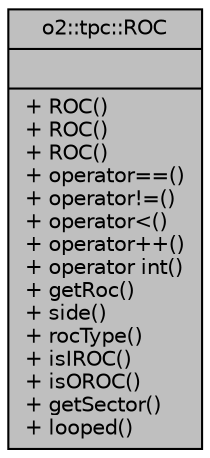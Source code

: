 digraph "o2::tpc::ROC"
{
 // INTERACTIVE_SVG=YES
  bgcolor="transparent";
  edge [fontname="Helvetica",fontsize="10",labelfontname="Helvetica",labelfontsize="10"];
  node [fontname="Helvetica",fontsize="10",shape=record];
  Node1 [label="{o2::tpc::ROC\n||+ ROC()\l+ ROC()\l+ ROC()\l+ operator==()\l+ operator!=()\l+ operator\<()\l+ operator++()\l+ operator int()\l+ getRoc()\l+ side()\l+ rocType()\l+ isIROC()\l+ isOROC()\l+ getSector()\l+ looped()\l}",height=0.2,width=0.4,color="black", fillcolor="grey75", style="filled", fontcolor="black"];
}
